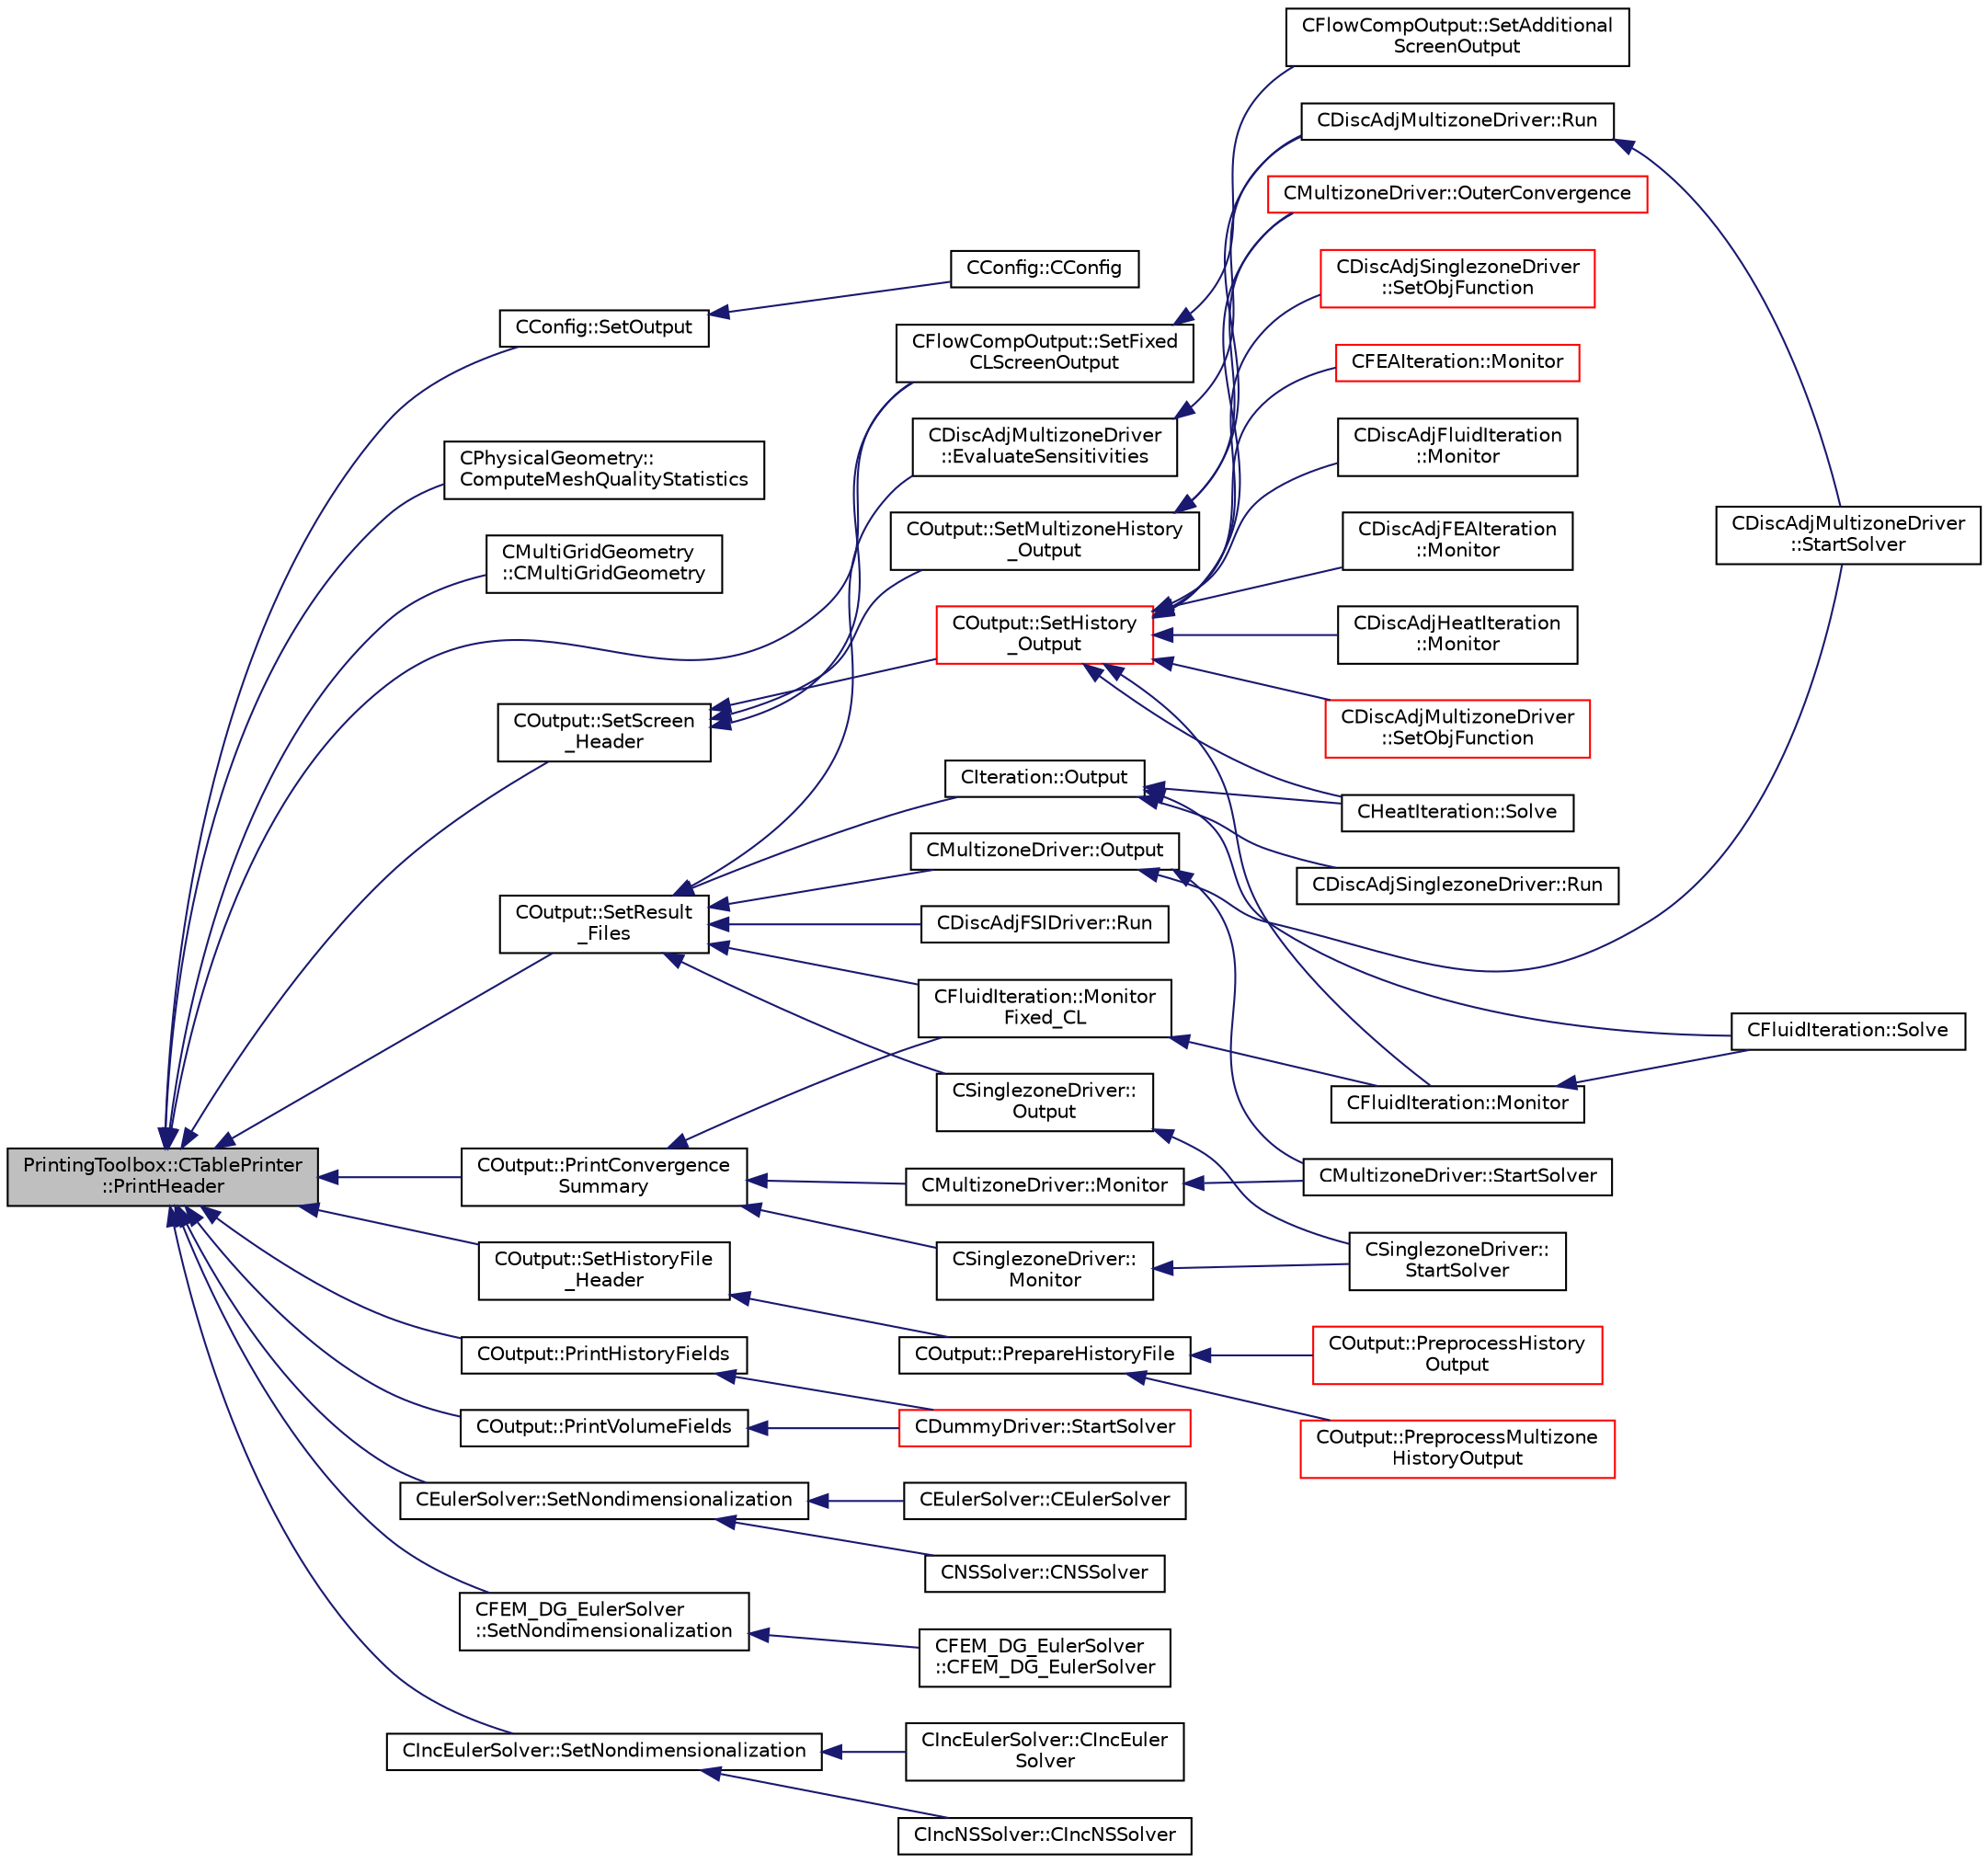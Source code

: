 digraph "PrintingToolbox::CTablePrinter::PrintHeader"
{
  edge [fontname="Helvetica",fontsize="10",labelfontname="Helvetica",labelfontsize="10"];
  node [fontname="Helvetica",fontsize="10",shape=record];
  rankdir="LR";
  Node163 [label="PrintingToolbox::CTablePrinter\l::PrintHeader",height=0.2,width=0.4,color="black", fillcolor="grey75", style="filled", fontcolor="black"];
  Node163 -> Node164 [dir="back",color="midnightblue",fontsize="10",style="solid",fontname="Helvetica"];
  Node164 [label="CConfig::SetOutput",height=0.2,width=0.4,color="black", fillcolor="white", style="filled",URL="$class_c_config.html#af17a0fd478fe6f9999e539b0ee933c08",tooltip="Config file output. "];
  Node164 -> Node165 [dir="back",color="midnightblue",fontsize="10",style="solid",fontname="Helvetica"];
  Node165 [label="CConfig::CConfig",height=0.2,width=0.4,color="black", fillcolor="white", style="filled",URL="$class_c_config.html#a3298c6c9512a61554a459c5988b9e97a",tooltip="Constructor of the class which reads the input file. "];
  Node163 -> Node166 [dir="back",color="midnightblue",fontsize="10",style="solid",fontname="Helvetica"];
  Node166 [label="CPhysicalGeometry::\lComputeMeshQualityStatistics",height=0.2,width=0.4,color="black", fillcolor="white", style="filled",URL="$class_c_physical_geometry.html#a7766e59123964eb4072a7a4b352c1260",tooltip="Compute 3 grid quality metrics: orthogonality angle, dual cell aspect ratio, and dual cell volume rat..."];
  Node163 -> Node167 [dir="back",color="midnightblue",fontsize="10",style="solid",fontname="Helvetica"];
  Node167 [label="CMultiGridGeometry\l::CMultiGridGeometry",height=0.2,width=0.4,color="black", fillcolor="white", style="filled",URL="$class_c_multi_grid_geometry.html#aa56934c8f8531c82b306a47b4de9685f",tooltip="Constructor of the class. "];
  Node163 -> Node168 [dir="back",color="midnightblue",fontsize="10",style="solid",fontname="Helvetica"];
  Node168 [label="CFlowCompOutput::SetFixed\lCLScreenOutput",height=0.2,width=0.4,color="black", fillcolor="white", style="filled",URL="$class_c_flow_comp_output.html#a5f8640bafa6e69a7681c8b26e1058cf8",tooltip="Write additional output for fixed CL mode. "];
  Node168 -> Node169 [dir="back",color="midnightblue",fontsize="10",style="solid",fontname="Helvetica"];
  Node169 [label="CFlowCompOutput::SetAdditional\lScreenOutput",height=0.2,width=0.4,color="black", fillcolor="white", style="filled",URL="$class_c_flow_comp_output.html#a3f892f5388328b73fe4d70128ac06494",tooltip="Write any additional output defined for the current solver. "];
  Node163 -> Node170 [dir="back",color="midnightblue",fontsize="10",style="solid",fontname="Helvetica"];
  Node170 [label="COutput::SetResult\l_Files",height=0.2,width=0.4,color="black", fillcolor="white", style="filled",URL="$class_c_output.html#a8cae0e94e8769f55d5865df600acbc2f",tooltip="Loop through all requested output files and write the volume output data. "];
  Node170 -> Node171 [dir="back",color="midnightblue",fontsize="10",style="solid",fontname="Helvetica"];
  Node171 [label="CDiscAdjMultizoneDriver\l::EvaluateSensitivities",height=0.2,width=0.4,color="black", fillcolor="white", style="filled",URL="$class_c_disc_adj_multizone_driver.html#ac2789097629674cfb7d4de64954024df",tooltip="Evaluate sensitivites for the current adjoint solution and output files. "];
  Node171 -> Node172 [dir="back",color="midnightblue",fontsize="10",style="solid",fontname="Helvetica"];
  Node172 [label="CDiscAdjMultizoneDriver::Run",height=0.2,width=0.4,color="black", fillcolor="white", style="filled",URL="$class_c_disc_adj_multizone_driver.html#af996aecdb6d20aa4fc81c9b67295abf5",tooltip="[Overload] Run an discrete adjoint update of all solvers within multiple zones. "];
  Node172 -> Node173 [dir="back",color="midnightblue",fontsize="10",style="solid",fontname="Helvetica"];
  Node173 [label="CDiscAdjMultizoneDriver\l::StartSolver",height=0.2,width=0.4,color="black", fillcolor="white", style="filled",URL="$class_c_disc_adj_multizone_driver.html#a75de0a1a482ceeed4301a384f1515092",tooltip="[Overload] Launch the computation for discrete adjoint multizone problems. "];
  Node170 -> Node174 [dir="back",color="midnightblue",fontsize="10",style="solid",fontname="Helvetica"];
  Node174 [label="CDiscAdjFSIDriver::Run",height=0.2,width=0.4,color="black", fillcolor="white", style="filled",URL="$class_c_disc_adj_f_s_i_driver.html#a2e965d6e9c4dcfc296077cae225cab21",tooltip="Run a Discrete Adjoint iteration for the FSI problem. "];
  Node170 -> Node175 [dir="back",color="midnightblue",fontsize="10",style="solid",fontname="Helvetica"];
  Node175 [label="CMultizoneDriver::Output",height=0.2,width=0.4,color="black", fillcolor="white", style="filled",URL="$class_c_multizone_driver.html#a994366ecc93e27a86948b93cd3c722e7",tooltip="Output the solution in solution file. "];
  Node175 -> Node173 [dir="back",color="midnightblue",fontsize="10",style="solid",fontname="Helvetica"];
  Node175 -> Node176 [dir="back",color="midnightblue",fontsize="10",style="solid",fontname="Helvetica"];
  Node176 [label="CMultizoneDriver::StartSolver",height=0.2,width=0.4,color="black", fillcolor="white", style="filled",URL="$class_c_multizone_driver.html#a03cfc000c383ef0d86d34e1c6aef5ff3",tooltip="[Overload] Launch the computation for multizone problems. "];
  Node170 -> Node177 [dir="back",color="midnightblue",fontsize="10",style="solid",fontname="Helvetica"];
  Node177 [label="CSinglezoneDriver::\lOutput",height=0.2,width=0.4,color="black", fillcolor="white", style="filled",URL="$class_c_singlezone_driver.html#afc32b69df4468ab19f5285782b91f0be",tooltip="Output the solution in solution file. "];
  Node177 -> Node178 [dir="back",color="midnightblue",fontsize="10",style="solid",fontname="Helvetica"];
  Node178 [label="CSinglezoneDriver::\lStartSolver",height=0.2,width=0.4,color="black", fillcolor="white", style="filled",URL="$class_c_singlezone_driver.html#a6eb4215f7ee740a6d5edb798110ce44a",tooltip="[Overload] Launch the computation for single-zone problems. "];
  Node170 -> Node179 [dir="back",color="midnightblue",fontsize="10",style="solid",fontname="Helvetica"];
  Node179 [label="CIteration::Output",height=0.2,width=0.4,color="black", fillcolor="white", style="filled",URL="$class_c_iteration.html#a81703988a52c42fd644506cd2009c8e1",tooltip="A virtual member. "];
  Node179 -> Node180 [dir="back",color="midnightblue",fontsize="10",style="solid",fontname="Helvetica"];
  Node180 [label="CDiscAdjSinglezoneDriver::Run",height=0.2,width=0.4,color="black", fillcolor="white", style="filled",URL="$class_c_disc_adj_singlezone_driver.html#a624c84f750a031872526d62b93cff1f1",tooltip="Run a single iteration of the discrete adjoint solver with a single zone. "];
  Node179 -> Node181 [dir="back",color="midnightblue",fontsize="10",style="solid",fontname="Helvetica"];
  Node181 [label="CFluidIteration::Solve",height=0.2,width=0.4,color="black", fillcolor="white", style="filled",URL="$class_c_fluid_iteration.html#ae22cd342c9c9d2ea5ac3f5103394ff80",tooltip="Iterate the fluid system for a number of Inner_Iter iterations. "];
  Node179 -> Node182 [dir="back",color="midnightblue",fontsize="10",style="solid",fontname="Helvetica"];
  Node182 [label="CHeatIteration::Solve",height=0.2,width=0.4,color="black", fillcolor="white", style="filled",URL="$class_c_heat_iteration.html#ac9bc702cd04ec181d142db04b176e3b1",tooltip="Perform a single iteration of the wave system. "];
  Node170 -> Node183 [dir="back",color="midnightblue",fontsize="10",style="solid",fontname="Helvetica"];
  Node183 [label="CFluidIteration::Monitor\lFixed_CL",height=0.2,width=0.4,color="black", fillcolor="white", style="filled",URL="$class_c_fluid_iteration.html#a21538ff2df862f29e659135452d901a1",tooltip="Fixed CL monitoring function. "];
  Node183 -> Node184 [dir="back",color="midnightblue",fontsize="10",style="solid",fontname="Helvetica"];
  Node184 [label="CFluidIteration::Monitor",height=0.2,width=0.4,color="black", fillcolor="white", style="filled",URL="$class_c_fluid_iteration.html#a563192d869a4e82151c0bf6781b4890d",tooltip="Monitors the convergence and other metrics for the fluid system. "];
  Node184 -> Node181 [dir="back",color="midnightblue",fontsize="10",style="solid",fontname="Helvetica"];
  Node163 -> Node185 [dir="back",color="midnightblue",fontsize="10",style="solid",fontname="Helvetica"];
  Node185 [label="COutput::PrintConvergence\lSummary",height=0.2,width=0.4,color="black", fillcolor="white", style="filled",URL="$class_c_output.html#a383bf46bc29c7719974a59b3213b2ad3",tooltip="Print a summary of the convergence to screen. "];
  Node185 -> Node186 [dir="back",color="midnightblue",fontsize="10",style="solid",fontname="Helvetica"];
  Node186 [label="CMultizoneDriver::Monitor",height=0.2,width=0.4,color="black", fillcolor="white", style="filled",URL="$class_c_multizone_driver.html#ace62679bd3b78d8b785817ac3d4908e0",tooltip="Monitor the computation. "];
  Node186 -> Node176 [dir="back",color="midnightblue",fontsize="10",style="solid",fontname="Helvetica"];
  Node185 -> Node187 [dir="back",color="midnightblue",fontsize="10",style="solid",fontname="Helvetica"];
  Node187 [label="CSinglezoneDriver::\lMonitor",height=0.2,width=0.4,color="black", fillcolor="white", style="filled",URL="$class_c_singlezone_driver.html#ad87a636b4a2568cd4affce22a53e4872",tooltip="Monitor. "];
  Node187 -> Node178 [dir="back",color="midnightblue",fontsize="10",style="solid",fontname="Helvetica"];
  Node185 -> Node183 [dir="back",color="midnightblue",fontsize="10",style="solid",fontname="Helvetica"];
  Node163 -> Node188 [dir="back",color="midnightblue",fontsize="10",style="solid",fontname="Helvetica"];
  Node188 [label="COutput::SetHistoryFile\l_Header",height=0.2,width=0.4,color="black", fillcolor="white", style="filled",URL="$class_c_output.html#afd561768ed879474e38e855369e91576",tooltip="Set the history file header. "];
  Node188 -> Node189 [dir="back",color="midnightblue",fontsize="10",style="solid",fontname="Helvetica"];
  Node189 [label="COutput::PrepareHistoryFile",height=0.2,width=0.4,color="black", fillcolor="white", style="filled",URL="$class_c_output.html#a3407b42ec9ed68db746446e34d17dc3e",tooltip="Open the history file and write the header. "];
  Node189 -> Node190 [dir="back",color="midnightblue",fontsize="10",style="solid",fontname="Helvetica"];
  Node190 [label="COutput::PreprocessHistory\lOutput",height=0.2,width=0.4,color="red", fillcolor="white", style="filled",URL="$class_c_output.html#afbd232d7c9236d1415382a195f6cff4e",tooltip="Preprocess the history output by setting the history fields and opening the history file..."];
  Node189 -> Node198 [dir="back",color="midnightblue",fontsize="10",style="solid",fontname="Helvetica"];
  Node198 [label="COutput::PreprocessMultizone\lHistoryOutput",height=0.2,width=0.4,color="red", fillcolor="white", style="filled",URL="$class_c_output.html#a638e3fa3f488f610107742dda71c1b53",tooltip="Preprocess the history output by setting the history fields and opening the history file..."];
  Node163 -> Node199 [dir="back",color="midnightblue",fontsize="10",style="solid",fontname="Helvetica"];
  Node199 [label="COutput::SetScreen\l_Header",height=0.2,width=0.4,color="black", fillcolor="white", style="filled",URL="$class_c_output.html#a0e31c8d67a1af8bef40c31c5d9a6b177",tooltip="Write the screen header. "];
  Node199 -> Node168 [dir="back",color="midnightblue",fontsize="10",style="solid",fontname="Helvetica"];
  Node199 -> Node200 [dir="back",color="midnightblue",fontsize="10",style="solid",fontname="Helvetica"];
  Node200 [label="COutput::SetHistory\l_Output",height=0.2,width=0.4,color="red", fillcolor="white", style="filled",URL="$class_c_output.html#acf84143df1a158647605c980ecae2d7c",tooltip="Collects history data from the solvers, monitors the convergence and writes to screen and history fil..."];
  Node200 -> Node201 [dir="back",color="midnightblue",fontsize="10",style="solid",fontname="Helvetica"];
  Node201 [label="CDiscAdjMultizoneDriver\l::SetObjFunction",height=0.2,width=0.4,color="red", fillcolor="white", style="filled",URL="$class_c_disc_adj_multizone_driver.html#afda203e78a0e4cfde8c3fbb02ef3fd3e",tooltip="Set the objective function. "];
  Node200 -> Node203 [dir="back",color="midnightblue",fontsize="10",style="solid",fontname="Helvetica"];
  Node203 [label="CDiscAdjSinglezoneDriver\l::SetObjFunction",height=0.2,width=0.4,color="red", fillcolor="white", style="filled",URL="$class_c_disc_adj_singlezone_driver.html#aea0513ac808106c6a92be610b3b17a6a",tooltip="Set the objective function. "];
  Node200 -> Node209 [dir="back",color="midnightblue",fontsize="10",style="solid",fontname="Helvetica"];
  Node209 [label="CMultizoneDriver::OuterConvergence",height=0.2,width=0.4,color="red", fillcolor="white", style="filled",URL="$class_c_multizone_driver.html#ae72bb40195e4066bc4be4adfb0df29e9",tooltip="Check the convergence at the outer level. "];
  Node200 -> Node184 [dir="back",color="midnightblue",fontsize="10",style="solid",fontname="Helvetica"];
  Node200 -> Node182 [dir="back",color="midnightblue",fontsize="10",style="solid",fontname="Helvetica"];
  Node200 -> Node212 [dir="back",color="midnightblue",fontsize="10",style="solid",fontname="Helvetica"];
  Node212 [label="CFEAIteration::Monitor",height=0.2,width=0.4,color="red", fillcolor="white", style="filled",URL="$class_c_f_e_a_iteration.html#a7516ed7e4948785514ba831232614f4d",tooltip="Monitors the convergence and other metrics for the FEM system. "];
  Node200 -> Node216 [dir="back",color="midnightblue",fontsize="10",style="solid",fontname="Helvetica"];
  Node216 [label="CDiscAdjFluidIteration\l::Monitor",height=0.2,width=0.4,color="black", fillcolor="white", style="filled",URL="$class_c_disc_adj_fluid_iteration.html#a14cf7549b8fe39e06b8e9dfc8428a312",tooltip="Monitors the convergence and other metrics for the discrete adjoint fluid system. ..."];
  Node200 -> Node217 [dir="back",color="midnightblue",fontsize="10",style="solid",fontname="Helvetica"];
  Node217 [label="CDiscAdjFEAIteration\l::Monitor",height=0.2,width=0.4,color="black", fillcolor="white", style="filled",URL="$class_c_disc_adj_f_e_a_iteration.html#a03edd3ebdc8edac7c0507c8572621f64",tooltip="Monitors the convergence and other metrics for the discrete adjoint mean flow system. "];
  Node200 -> Node218 [dir="back",color="midnightblue",fontsize="10",style="solid",fontname="Helvetica"];
  Node218 [label="CDiscAdjHeatIteration\l::Monitor",height=0.2,width=0.4,color="black", fillcolor="white", style="filled",URL="$class_c_disc_adj_heat_iteration.html#a01381d44508f208bcb608bdf2d4db022",tooltip="Monitors the convergence and other metrics for the discrete adjoint fluid system. ..."];
  Node199 -> Node221 [dir="back",color="midnightblue",fontsize="10",style="solid",fontname="Helvetica"];
  Node221 [label="COutput::SetMultizoneHistory\l_Output",height=0.2,width=0.4,color="black", fillcolor="white", style="filled",URL="$class_c_output.html#a15b0776bd2ed68b43e3c0bd3b9b56490"];
  Node221 -> Node172 [dir="back",color="midnightblue",fontsize="10",style="solid",fontname="Helvetica"];
  Node221 -> Node209 [dir="back",color="midnightblue",fontsize="10",style="solid",fontname="Helvetica"];
  Node163 -> Node222 [dir="back",color="midnightblue",fontsize="10",style="solid",fontname="Helvetica"];
  Node222 [label="COutput::PrintHistoryFields",height=0.2,width=0.4,color="black", fillcolor="white", style="filled",URL="$class_c_output.html#abb180b924003abf58466ead68a360885",tooltip="Print a list of all history output fields to screen. "];
  Node222 -> Node223 [dir="back",color="midnightblue",fontsize="10",style="solid",fontname="Helvetica"];
  Node223 [label="CDummyDriver::StartSolver",height=0.2,width=0.4,color="red", fillcolor="white", style="filled",URL="$class_c_dummy_driver.html#ac389a5bb8947b8c2eaef8b7026063056",tooltip="Does nothing except printing the information that no solver is running. "];
  Node163 -> Node225 [dir="back",color="midnightblue",fontsize="10",style="solid",fontname="Helvetica"];
  Node225 [label="COutput::PrintVolumeFields",height=0.2,width=0.4,color="black", fillcolor="white", style="filled",URL="$class_c_output.html#a1d6300a53b9e0177ab38297080d16d85",tooltip="Print a list of all volume output fields to screen. "];
  Node225 -> Node223 [dir="back",color="midnightblue",fontsize="10",style="solid",fontname="Helvetica"];
  Node163 -> Node226 [dir="back",color="midnightblue",fontsize="10",style="solid",fontname="Helvetica"];
  Node226 [label="CEulerSolver::SetNondimensionalization",height=0.2,width=0.4,color="black", fillcolor="white", style="filled",URL="$class_c_euler_solver.html#a1c633d6e77fefb2e76308e2ba0af0c2c",tooltip="Set the solver nondimensionalization. "];
  Node226 -> Node227 [dir="back",color="midnightblue",fontsize="10",style="solid",fontname="Helvetica"];
  Node227 [label="CEulerSolver::CEulerSolver",height=0.2,width=0.4,color="black", fillcolor="white", style="filled",URL="$class_c_euler_solver.html#ae1e74218b4e943111b100d7ddcbd4db9"];
  Node226 -> Node228 [dir="back",color="midnightblue",fontsize="10",style="solid",fontname="Helvetica"];
  Node228 [label="CNSSolver::CNSSolver",height=0.2,width=0.4,color="black", fillcolor="white", style="filled",URL="$class_c_n_s_solver.html#a2a8ad49c42b4546696e631cf44b7788b"];
  Node163 -> Node229 [dir="back",color="midnightblue",fontsize="10",style="solid",fontname="Helvetica"];
  Node229 [label="CFEM_DG_EulerSolver\l::SetNondimensionalization",height=0.2,width=0.4,color="black", fillcolor="white", style="filled",URL="$class_c_f_e_m___d_g___euler_solver.html#a31316dc2fe564329d9bb372961b10a3a",tooltip="Set the fluid solver nondimensionalization. "];
  Node229 -> Node230 [dir="back",color="midnightblue",fontsize="10",style="solid",fontname="Helvetica"];
  Node230 [label="CFEM_DG_EulerSolver\l::CFEM_DG_EulerSolver",height=0.2,width=0.4,color="black", fillcolor="white", style="filled",URL="$class_c_f_e_m___d_g___euler_solver.html#a70d30ef9e7cd7620d54ec73f4b1ed28c"];
  Node163 -> Node231 [dir="back",color="midnightblue",fontsize="10",style="solid",fontname="Helvetica"];
  Node231 [label="CIncEulerSolver::SetNondimensionalization",height=0.2,width=0.4,color="black", fillcolor="white", style="filled",URL="$class_c_inc_euler_solver.html#a2cffaa24417cb3803d36d38b3874d6d0",tooltip="Set the solver nondimensionalization. "];
  Node231 -> Node232 [dir="back",color="midnightblue",fontsize="10",style="solid",fontname="Helvetica"];
  Node232 [label="CIncEulerSolver::CIncEuler\lSolver",height=0.2,width=0.4,color="black", fillcolor="white", style="filled",URL="$class_c_inc_euler_solver.html#a91f644b8f9a00215bac5bcd31dfc06d8"];
  Node231 -> Node233 [dir="back",color="midnightblue",fontsize="10",style="solid",fontname="Helvetica"];
  Node233 [label="CIncNSSolver::CIncNSSolver",height=0.2,width=0.4,color="black", fillcolor="white", style="filled",URL="$class_c_inc_n_s_solver.html#a82152ac7e91fb1c5c073d98a1f08e2aa"];
}
